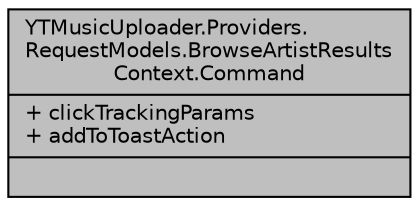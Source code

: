digraph "YTMusicUploader.Providers.RequestModels.BrowseArtistResultsContext.Command"
{
 // LATEX_PDF_SIZE
  edge [fontname="Helvetica",fontsize="10",labelfontname="Helvetica",labelfontsize="10"];
  node [fontname="Helvetica",fontsize="10",shape=record];
  Node1 [label="{YTMusicUploader.Providers.\lRequestModels.BrowseArtistResults\lContext.Command\n|+ clickTrackingParams\l+ addToToastAction\l|}",height=0.2,width=0.4,color="black", fillcolor="grey75", style="filled", fontcolor="black",tooltip=" "];
}
